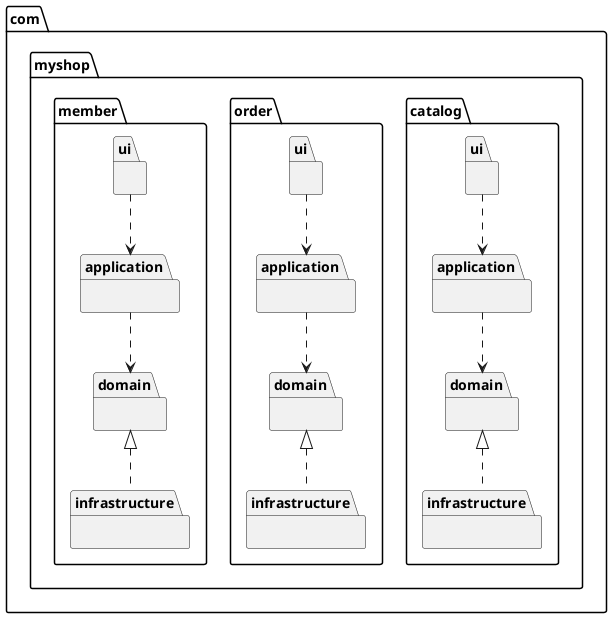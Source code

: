 @startuml

package "com.myshop" {
    package "catalog" as a {
        package "ui" as a1 {}
        package "application" as b1 {}
        package "domain" as c1 {}
        package "infrastructure" as d1 {}
    }

    package "order" as b {
        package "ui" as a2 {}
        package "application" as b2 {}
        package "domain" as c2 {}
        package "infrastructure" as d2 {}
    }

    package "member" as c {
        package "ui" as a3 {}
        package "application" as b3 {}
        package "domain" as c3 {}
        package "infrastructure" as d3 {}
    }
}

a1 .down.> b1
b1 .down.> c1
c1 <|.down. d1

a2 .down.> b2
b2 .down.> c2
c2 <|.down. d2

a3 .down.> b3
b3 .down.> c3
c3 <|.down. d3

@enduml
